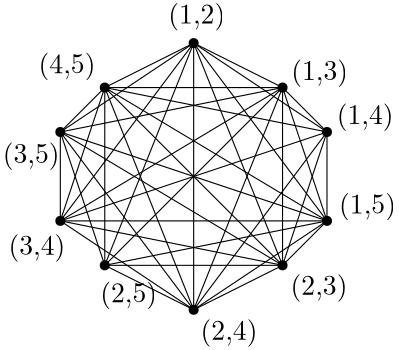 <?xml version="1.0"?>
<!DOCTYPE ipe SYSTEM "ipe.dtd">
<ipe version="70206" creator="Ipe 7.2.7">
<info created="D:20190708170137" modified="D:20190708180243"/>
<ipestyle name="basic">
<symbol name="arrow/arc(spx)">
<path stroke="sym-stroke" fill="sym-stroke" pen="sym-pen">
0 0 m
-1 0.333 l
-1 -0.333 l
h
</path>
</symbol>
<symbol name="arrow/farc(spx)">
<path stroke="sym-stroke" fill="white" pen="sym-pen">
0 0 m
-1 0.333 l
-1 -0.333 l
h
</path>
</symbol>
<symbol name="arrow/ptarc(spx)">
<path stroke="sym-stroke" fill="sym-stroke" pen="sym-pen">
0 0 m
-1 0.333 l
-0.8 0 l
-1 -0.333 l
h
</path>
</symbol>
<symbol name="arrow/fptarc(spx)">
<path stroke="sym-stroke" fill="white" pen="sym-pen">
0 0 m
-1 0.333 l
-0.8 0 l
-1 -0.333 l
h
</path>
</symbol>
<symbol name="mark/circle(sx)" transformations="translations">
<path fill="sym-stroke">
0.6 0 0 0.6 0 0 e
0.4 0 0 0.4 0 0 e
</path>
</symbol>
<symbol name="mark/disk(sx)" transformations="translations">
<path fill="sym-stroke">
0.6 0 0 0.6 0 0 e
</path>
</symbol>
<symbol name="mark/fdisk(sfx)" transformations="translations">
<group>
<path fill="sym-fill">
0.5 0 0 0.5 0 0 e
</path>
<path fill="sym-stroke" fillrule="eofill">
0.6 0 0 0.6 0 0 e
0.4 0 0 0.4 0 0 e
</path>
</group>
</symbol>
<symbol name="mark/box(sx)" transformations="translations">
<path fill="sym-stroke" fillrule="eofill">
-0.6 -0.6 m
0.6 -0.6 l
0.6 0.6 l
-0.6 0.6 l
h
-0.4 -0.4 m
0.4 -0.4 l
0.4 0.4 l
-0.4 0.4 l
h
</path>
</symbol>
<symbol name="mark/square(sx)" transformations="translations">
<path fill="sym-stroke">
-0.6 -0.6 m
0.6 -0.6 l
0.6 0.6 l
-0.6 0.6 l
h
</path>
</symbol>
<symbol name="mark/fsquare(sfx)" transformations="translations">
<group>
<path fill="sym-fill">
-0.5 -0.5 m
0.5 -0.5 l
0.5 0.5 l
-0.5 0.5 l
h
</path>
<path fill="sym-stroke" fillrule="eofill">
-0.6 -0.6 m
0.6 -0.6 l
0.6 0.6 l
-0.6 0.6 l
h
-0.4 -0.4 m
0.4 -0.4 l
0.4 0.4 l
-0.4 0.4 l
h
</path>
</group>
</symbol>
<symbol name="mark/cross(sx)" transformations="translations">
<group>
<path fill="sym-stroke">
-0.43 -0.57 m
0.57 0.43 l
0.43 0.57 l
-0.57 -0.43 l
h
</path>
<path fill="sym-stroke">
-0.43 0.57 m
0.57 -0.43 l
0.43 -0.57 l
-0.57 0.43 l
h
</path>
</group>
</symbol>
<symbol name="arrow/fnormal(spx)">
<path stroke="sym-stroke" fill="white" pen="sym-pen">
0 0 m
-1 0.333 l
-1 -0.333 l
h
</path>
</symbol>
<symbol name="arrow/pointed(spx)">
<path stroke="sym-stroke" fill="sym-stroke" pen="sym-pen">
0 0 m
-1 0.333 l
-0.8 0 l
-1 -0.333 l
h
</path>
</symbol>
<symbol name="arrow/fpointed(spx)">
<path stroke="sym-stroke" fill="white" pen="sym-pen">
0 0 m
-1 0.333 l
-0.8 0 l
-1 -0.333 l
h
</path>
</symbol>
<symbol name="arrow/linear(spx)">
<path stroke="sym-stroke" pen="sym-pen">
-1 0.333 m
0 0 l
-1 -0.333 l
</path>
</symbol>
<symbol name="arrow/fdouble(spx)">
<path stroke="sym-stroke" fill="white" pen="sym-pen">
0 0 m
-1 0.333 l
-1 -0.333 l
h
-1 0 m
-2 0.333 l
-2 -0.333 l
h
</path>
</symbol>
<symbol name="arrow/double(spx)">
<path stroke="sym-stroke" fill="sym-stroke" pen="sym-pen">
0 0 m
-1 0.333 l
-1 -0.333 l
h
-1 0 m
-2 0.333 l
-2 -0.333 l
h
</path>
</symbol>
<pen name="heavier" value="0.8"/>
<pen name="fat" value="1.2"/>
<pen name="ultrafat" value="2"/>
<symbolsize name="large" value="5"/>
<symbolsize name="small" value="2"/>
<symbolsize name="tiny" value="1.1"/>
<arrowsize name="large" value="10"/>
<arrowsize name="small" value="5"/>
<arrowsize name="tiny" value="3"/>
<color name="red" value="1 0 0"/>
<color name="green" value="0 1 0"/>
<color name="blue" value="0 0 1"/>
<color name="yellow" value="1 1 0"/>
<color name="orange" value="1 0.647 0"/>
<color name="gold" value="1 0.843 0"/>
<color name="purple" value="0.627 0.125 0.941"/>
<color name="gray" value="0.745"/>
<color name="brown" value="0.647 0.165 0.165"/>
<color name="navy" value="0 0 0.502"/>
<color name="pink" value="1 0.753 0.796"/>
<color name="seagreen" value="0.18 0.545 0.341"/>
<color name="turquoise" value="0.251 0.878 0.816"/>
<color name="violet" value="0.933 0.51 0.933"/>
<color name="darkblue" value="0 0 0.545"/>
<color name="darkcyan" value="0 0.545 0.545"/>
<color name="darkgray" value="0.663"/>
<color name="darkgreen" value="0 0.392 0"/>
<color name="darkmagenta" value="0.545 0 0.545"/>
<color name="darkorange" value="1 0.549 0"/>
<color name="darkred" value="0.545 0 0"/>
<color name="lightblue" value="0.678 0.847 0.902"/>
<color name="lightcyan" value="0.878 1 1"/>
<color name="lightgray" value="0.827"/>
<color name="lightgreen" value="0.565 0.933 0.565"/>
<color name="lightyellow" value="1 1 0.878"/>
<dashstyle name="dashed" value="[4] 0"/>
<dashstyle name="dotted" value="[1 3] 0"/>
<dashstyle name="dash dotted" value="[4 2 1 2] 0"/>
<dashstyle name="dash dot dotted" value="[4 2 1 2 1 2] 0"/>
<textsize name="large" value="\large"/>
<textsize name="Large" value="\Large"/>
<textsize name="LARGE" value="\LARGE"/>
<textsize name="huge" value="\huge"/>
<textsize name="Huge" value="\Huge"/>
<textsize name="small" value="\small"/>
<textsize name="footnote" value="\footnotesize"/>
<textsize name="tiny" value="\tiny"/>
<textstyle name="center" begin="\begin{center}" end="\end{center}"/>
<textstyle name="itemize" begin="\begin{itemize}" end="\end{itemize}"/>
<textstyle name="item" begin="\begin{itemize}\item{}" end="\end{itemize}"/>
<gridsize name="4 pts" value="4"/>
<gridsize name="8 pts (~3 mm)" value="8"/>
<gridsize name="16 pts (~6 mm)" value="16"/>
<gridsize name="32 pts (~12 mm)" value="32"/>
<gridsize name="10 pts (~3.5 mm)" value="10"/>
<gridsize name="20 pts (~7 mm)" value="20"/>
<gridsize name="14 pts (~5 mm)" value="14"/>
<gridsize name="28 pts (~10 mm)" value="28"/>
<gridsize name="56 pts (~20 mm)" value="56"/>
<anglesize name="90 deg" value="90"/>
<anglesize name="60 deg" value="60"/>
<anglesize name="45 deg" value="45"/>
<anglesize name="30 deg" value="30"/>
<anglesize name="22.5 deg" value="22.5"/>
<opacity name="10%" value="0.1"/>
<opacity name="30%" value="0.3"/>
<opacity name="50%" value="0.5"/>
<opacity name="75%" value="0.75"/>
<tiling name="falling" angle="-60" step="4" width="1"/>
<tiling name="rising" angle="30" step="4" width="1"/>
</ipestyle>
<page>
<layer name="alpha"/>
<view layers="alpha" active="alpha"/>
<use layer="alpha" matrix="1 0 0 1 32.1163 239.706" name="mark/disk(sx)" pos="64 448" size="normal" stroke="black"/>
<use matrix="1 0 0 1 32.1163 255.706" name="mark/disk(sx)" pos="64 400" size="normal" stroke="black"/>
<use matrix="1 0 0 1 32.1163 255.706" name="mark/disk(sx)" pos="112 368" size="normal" stroke="black"/>
<use matrix="1 0 0 1 32.1163 239.706" name="mark/disk(sx)" pos="112 480" size="normal" stroke="black"/>
<use matrix="1 0 0 1 32.1163 239.706" name="mark/disk(sx)" pos="160 448" size="normal" stroke="black"/>
<use matrix="1 0 0 1 32.1163 255.706" name="mark/disk(sx)" pos="160 400" size="normal" stroke="black"/>
<use matrix="1 0 0 1 32.1163 271.706" name="mark/disk(sx)" pos="80 368" size="normal" stroke="black"/>
<use matrix="1 0 0 1 16.1163 271.706" name="mark/disk(sx)" pos="160 368" size="normal" stroke="black"/>
<use matrix="1 0 0 1 32.1163 239.706" name="mark/disk(sx)" pos="80 464" size="normal" stroke="black"/>
<use matrix="1 0 0 1 32.1163 239.706" name="mark/disk(sx)" pos="144 464" size="normal" stroke="black"/>
<text matrix="1 0 0 1 7.00055 262.75" transformations="translations" pos="128 464" stroke="black" type="label" width="20.479" height="7.473" depth="2.49" valign="baseline">(1,2)</text>
<text matrix="1 0 0 1 19.2239 258.399" transformations="translations" pos="160 448" stroke="black" type="label" width="20.479" height="7.473" depth="2.49" valign="baseline">(1,3)</text>
<text matrix="1 0 0 1 19.6383 258.606" transformations="translations" pos="176 432" stroke="black" type="label" width="20.479" height="7.473" depth="2.49" valign="baseline">(1,4)</text>
<text matrix="1 0 0 1 20.467 258.399" transformations="translations" pos="176 400" stroke="black" type="label" width="20.479" height="7.473" depth="2.49" valign="baseline">(1,5)</text>
<text matrix="1 0 0 1 19.0168 245.14" transformations="translations" pos="160 384" stroke="black" type="label" width="20.479" height="7.473" depth="2.49" valign="baseline">(2,3)</text>
<text matrix="1 0 0 1 18.6024 244.933" transformations="translations" pos="128 368" stroke="black" type="label" width="20.479" height="7.473" depth="2.49" valign="baseline">(2,4)</text>
<text matrix="1 0 0 1 14.4589 242.446" transformations="translations" pos="96 384" stroke="black" type="label" width="20.479" height="7.473" depth="2.49" valign="baseline">(2,5)</text>
<text matrix="1 0 0 1 -2.5296 243.482" transformations="translations" pos="80 400" stroke="black" type="label" width="20.479" height="7.473" depth="2.49" valign="baseline">(3,4)</text>
<text matrix="1 0 0 1 -4.6013 244.518" transformations="translations" pos="80 432" stroke="black" type="label" width="20.479" height="7.473" depth="2.49" valign="baseline">(3,5)</text>
<text matrix="1 0 0 1 -7.709 260.885" transformations="translations" pos="96 448" stroke="black" type="label" width="20.479" height="7.473" depth="2.49" valign="baseline">(4,5)</text>
<path stroke="black">
112.116 703.706 m
112.116 639.706 l
</path>
<path stroke="black">
112.116 703.706 m
96.1163 687.706 l
</path>
<path stroke="black">
112.116 703.706 m
96.1163 655.706 l
</path>
<path stroke="black">
112.116 703.706 m
144.116 623.706 l
</path>
<path stroke="black">
112.116 703.706 m
176.116 639.706 l
</path>
<path stroke="black">
112.116 703.706 m
192.116 655.706 l
</path>
<path stroke="black">
112.116 703.706 m
192.116 687.706 l
</path>
<path stroke="black">
112.116 703.706 m
176.116 703.706 l
</path>
<path stroke="black">
112.116 703.706 m
144.116 719.706 l
</path>
<path stroke="black">
144.116 719.706 m
96.1163 687.706 l
</path>
<path stroke="black">
144.116 719.706 m
96.1163 655.706 l
</path>
<path stroke="black">
144.116 719.706 m
112.116 639.706 l
</path>
<path stroke="black">
144.116 719.706 m
144.116 623.706 l
</path>
<path stroke="black">
144.116 719.706 m
176.116 639.706 l
</path>
<path stroke="black">
144.116 719.706 m
192.116 655.706 l
</path>
<path stroke="black">
144.116 719.706 m
176.116 703.706 l
</path>
<path stroke="black">
144.116 719.706 m
192.116 687.706 l
</path>
<path stroke="black">
176.116 703.706 m
192.116 687.706 l
</path>
<path stroke="black">
176.116 703.706 m
192.116 655.706 l
</path>
<path stroke="black">
176.116 703.706 m
176.116 639.706 l
</path>
<path stroke="black">
176.116 703.706 m
112.116 639.706 l
</path>
<path stroke="black">
176.116 703.706 m
96.1163 655.706 l
</path>
<path stroke="black">
176.116 703.706 m
96.1163 687.706 l
</path>
<path stroke="black">
192.116 687.706 m
192.116 655.706 l
</path>
<path stroke="black">
192.116 687.706 m
176.116 639.706 l
</path>
<path stroke="black">
192.116 687.706 m
144.116 623.706 l
</path>
<path stroke="black">
176.116 703.706 m
144.116 623.706 l
</path>
<path stroke="black">
192.116 687.706 m
96.1163 655.706 l
</path>
<path stroke="black">
192.116 655.706 m
176.116 639.706 l
</path>
<path stroke="black">
192.116 655.706 m
144.116 623.706 l
</path>
<path stroke="black">
192.116 655.706 m
112.116 639.706 l
</path>
<path stroke="black">
96.1163 655.706 m
192.116 655.706 l
</path>
<path stroke="black">
192.116 655.706 m
96.1163 687.706 l
</path>
<path stroke="black">
176.116 639.706 m
144.116 623.706 l
</path>
<path stroke="black">
176.116 639.706 m
112.116 639.706 l
</path>
<path stroke="black">
176.116 639.706 m
96.1163 655.706 l
</path>
<path stroke="black">
176.116 639.706 m
96.1163 687.706 l
</path>
<path stroke="black">
144.116 623.706 m
112.116 639.706 l
</path>
<path stroke="black">
144.116 623.706 m
96.1163 655.706 l
</path>
<path stroke="black">
144.116 623.706 m
96.1163 687.706 l
</path>
<path stroke="black">
112.116 639.706 m
96.1163 687.706 l
</path>
<path stroke="black">
96.1163 655.706 m
96.1163 687.706 l
</path>
</page>
</ipe>
